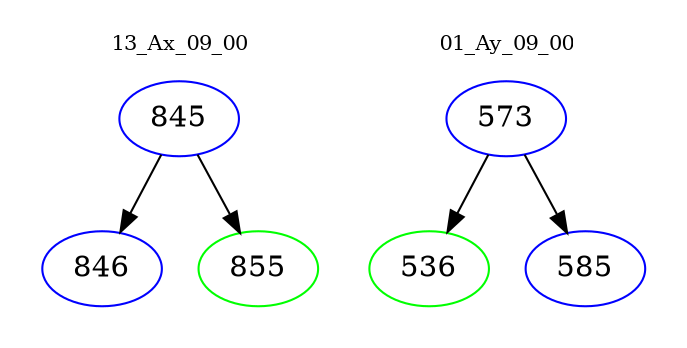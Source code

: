digraph{
subgraph cluster_0 {
color = white
label = "13_Ax_09_00";
fontsize=10;
T0_845 [label="845", color="blue"]
T0_845 -> T0_846 [color="black"]
T0_846 [label="846", color="blue"]
T0_845 -> T0_855 [color="black"]
T0_855 [label="855", color="green"]
}
subgraph cluster_1 {
color = white
label = "01_Ay_09_00";
fontsize=10;
T1_573 [label="573", color="blue"]
T1_573 -> T1_536 [color="black"]
T1_536 [label="536", color="green"]
T1_573 -> T1_585 [color="black"]
T1_585 [label="585", color="blue"]
}
}
